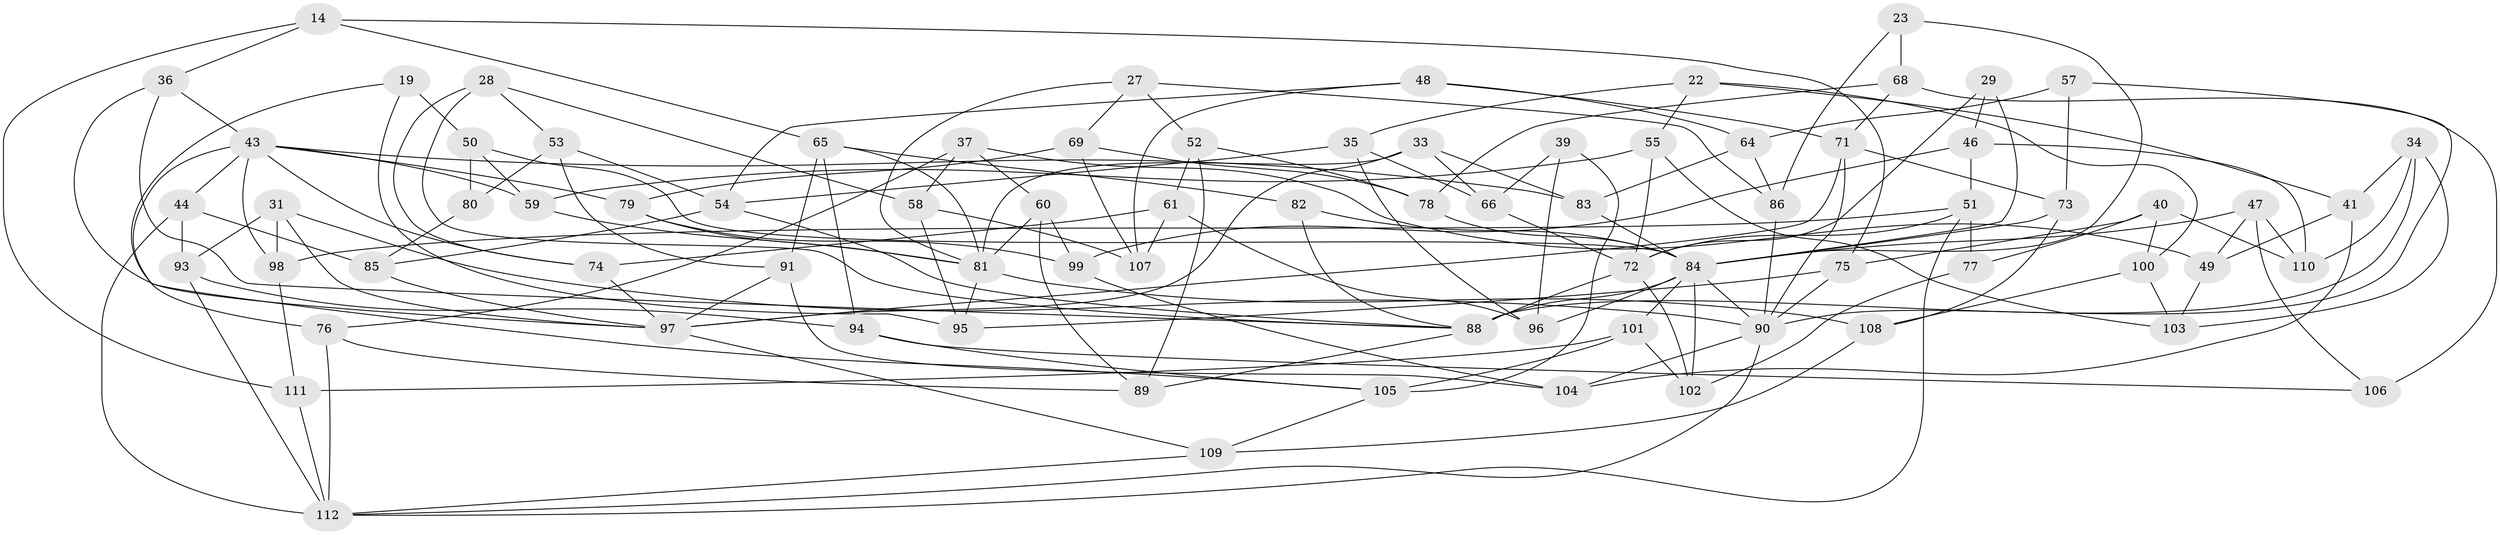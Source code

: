 // original degree distribution, {4: 1.0}
// Generated by graph-tools (version 1.1) at 2025/01/03/04/25 22:01:29]
// undirected, 78 vertices, 171 edges
graph export_dot {
graph [start="1"]
  node [color=gray90,style=filled];
  14;
  19;
  22;
  23;
  27;
  28;
  29;
  31;
  33;
  34;
  35;
  36;
  37;
  39;
  40;
  41;
  43 [super="+5+32"];
  44;
  46;
  47;
  48;
  49;
  50 [super="+24"];
  51 [super="+26"];
  52;
  53;
  54 [super="+21"];
  55;
  57;
  58;
  59;
  60;
  61;
  64;
  65 [super="+2"];
  66;
  68 [super="+16"];
  69;
  71 [super="+62"];
  72 [super="+3+30"];
  73 [super="+56"];
  74;
  75;
  76;
  77;
  78;
  79;
  80;
  81 [super="+1+11"];
  82;
  83;
  84 [super="+63+18+20"];
  85;
  86;
  88 [super="+70+45"];
  89;
  90 [super="+8+67"];
  91;
  93;
  94;
  95;
  96;
  97 [super="+9+12"];
  98;
  99;
  100;
  101 [super="+92"];
  102;
  103;
  104;
  105 [super="+25"];
  106;
  107;
  108;
  109;
  110;
  111 [super="+87"];
  112 [super="+10+38"];
  14 -- 65;
  14 -- 36;
  14 -- 75;
  14 -- 111;
  19 -- 95;
  19 -- 50 [weight=2];
  19 -- 105;
  22 -- 41;
  22 -- 55;
  22 -- 100;
  22 -- 35;
  23 -- 86;
  23 -- 84;
  23 -- 68 [weight=2];
  27 -- 52;
  27 -- 69;
  27 -- 86;
  27 -- 81;
  28 -- 58;
  28 -- 74;
  28 -- 53;
  28 -- 88;
  29 -- 72;
  29 -- 46;
  29 -- 84 [weight=2];
  31 -- 98;
  31 -- 93;
  31 -- 97;
  31 -- 90;
  33 -- 66;
  33 -- 83;
  33 -- 81;
  33 -- 97;
  34 -- 103;
  34 -- 110;
  34 -- 41;
  34 -- 88;
  35 -- 66;
  35 -- 96;
  35 -- 54;
  36 -- 43;
  36 -- 88;
  36 -- 97;
  37 -- 60;
  37 -- 49;
  37 -- 58;
  37 -- 76;
  39 -- 105 [weight=2];
  39 -- 66;
  39 -- 96;
  40 -- 100;
  40 -- 77;
  40 -- 75;
  40 -- 110;
  41 -- 49;
  41 -- 104;
  43 -- 44;
  43 -- 76;
  43 -- 83;
  43 -- 79;
  43 -- 59;
  43 -- 74;
  43 -- 98;
  44 -- 93;
  44 -- 85;
  44 -- 112;
  46 -- 110;
  46 -- 99;
  46 -- 51;
  47 -- 106;
  47 -- 110;
  47 -- 49;
  47 -- 84;
  48 -- 54;
  48 -- 107;
  48 -- 64;
  48 -- 71;
  49 -- 103;
  50 -- 80 [weight=2];
  50 -- 59;
  50 -- 84;
  51 -- 77 [weight=2];
  51 -- 98;
  51 -- 72;
  51 -- 112;
  52 -- 89;
  52 -- 61;
  52 -- 78;
  53 -- 91;
  53 -- 54;
  53 -- 80;
  54 -- 88 [weight=2];
  54 -- 85;
  55 -- 59;
  55 -- 103;
  55 -- 72;
  57 -- 73 [weight=2];
  57 -- 64;
  57 -- 90;
  58 -- 95;
  58 -- 107;
  59 -- 81;
  60 -- 99;
  60 -- 89;
  60 -- 81;
  61 -- 96;
  61 -- 107;
  61 -- 74;
  64 -- 86;
  64 -- 83;
  65 -- 91;
  65 -- 82 [weight=2];
  65 -- 94;
  65 -- 81;
  66 -- 72;
  68 -- 71;
  68 -- 106 [weight=2];
  68 -- 78;
  69 -- 78;
  69 -- 107;
  69 -- 79;
  71 -- 73 [weight=2];
  71 -- 97;
  71 -- 90;
  72 -- 88 [weight=3];
  72 -- 102;
  73 -- 108;
  73 -- 84;
  74 -- 97;
  75 -- 90;
  75 -- 95;
  76 -- 89;
  76 -- 112;
  77 -- 102;
  78 -- 84;
  79 -- 81;
  79 -- 99;
  80 -- 85;
  81 -- 108;
  81 -- 95;
  82 -- 88;
  82 -- 84;
  83 -- 84;
  84 -- 88 [weight=4];
  84 -- 96;
  84 -- 102;
  84 -- 90;
  84 -- 101 [weight=2];
  85 -- 97;
  86 -- 90;
  88 -- 89;
  90 -- 104;
  90 -- 112;
  91 -- 104;
  91 -- 97;
  93 -- 94;
  93 -- 112;
  94 -- 105;
  94 -- 106;
  97 -- 109;
  98 -- 111;
  99 -- 104;
  100 -- 103;
  100 -- 108;
  101 -- 102;
  101 -- 105;
  101 -- 111 [weight=2];
  105 -- 109;
  108 -- 109;
  109 -- 112;
  111 -- 112 [weight=2];
}
